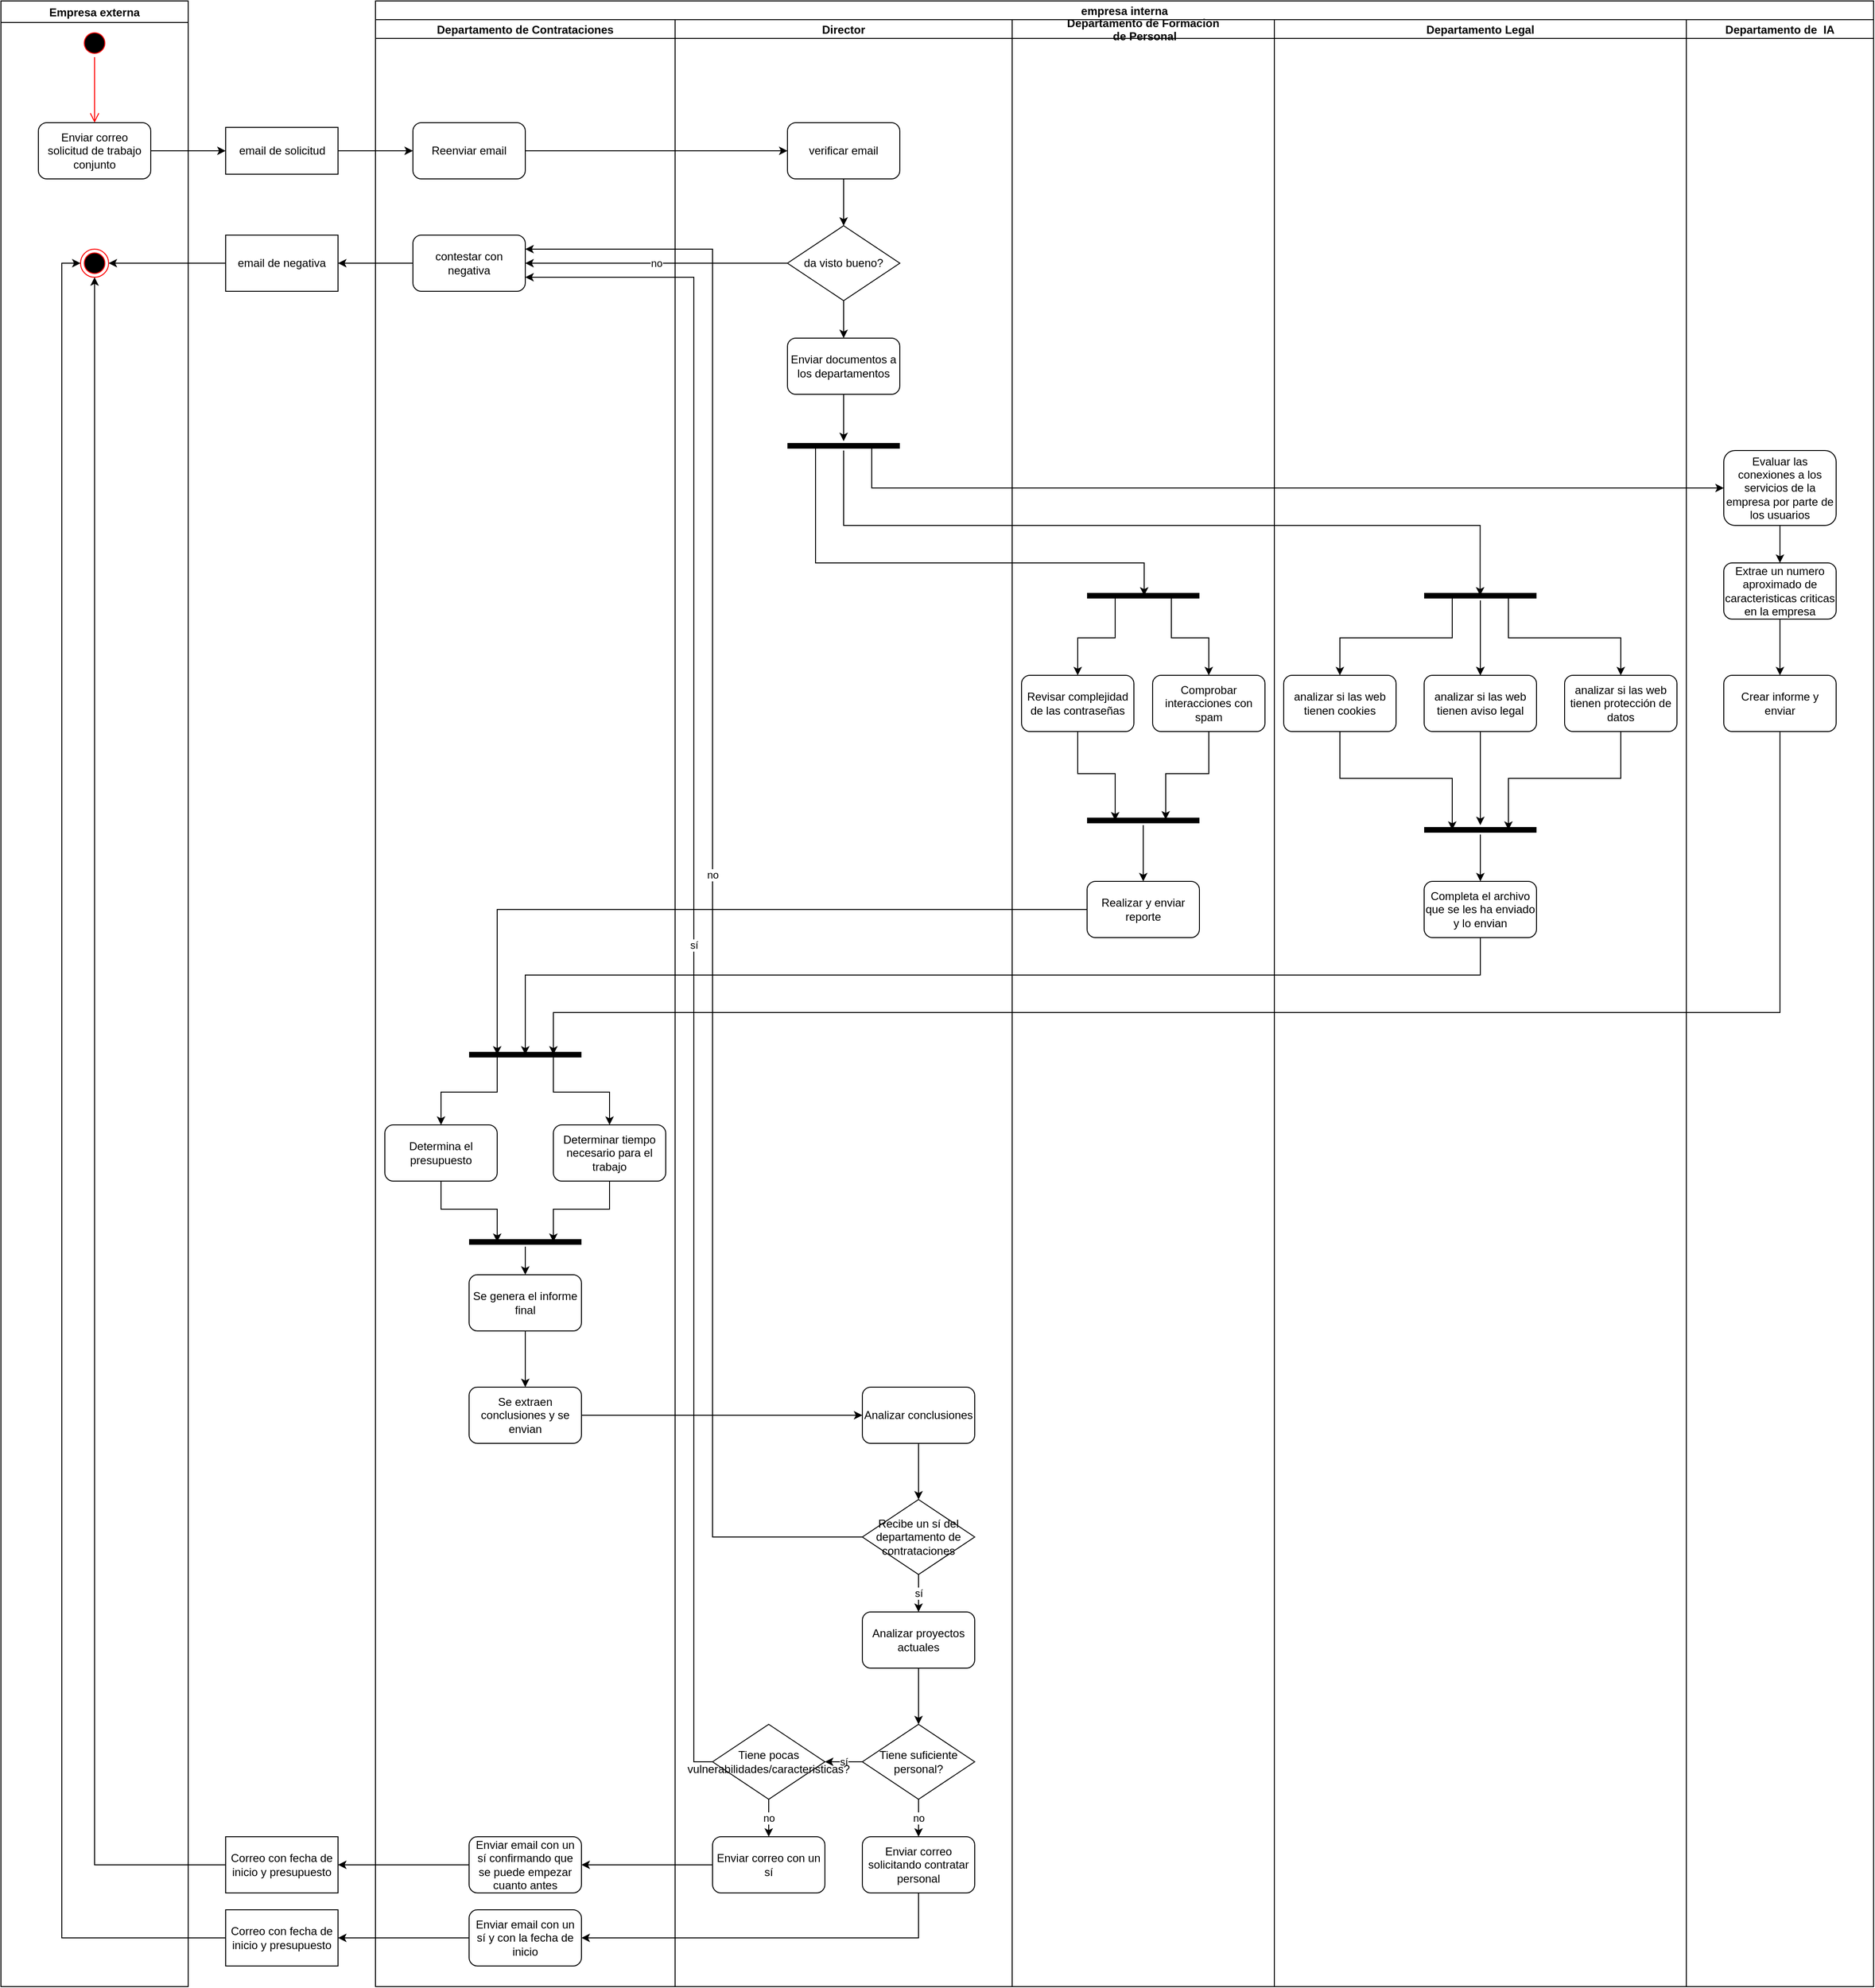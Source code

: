 <mxfile version="16.5.1" type="device"><diagram id="LiGhZ2nuh8dAzcWN-SU1" name="Página-1"><mxGraphModel dx="4382" dy="2143" grid="1" gridSize="10" guides="1" tooltips="1" connect="1" arrows="1" fold="1" page="1" pageScale="1" pageWidth="827" pageHeight="1169" math="0" shadow="0"><root><mxCell id="0"/><mxCell id="1" parent="0"/><mxCell id="0Swow_-TbMU5JdjSDA4z-1" value="empresa interna" style="swimlane;childLayout=stackLayout;resizeParent=1;resizeParentMax=0;startSize=20;" parent="1" vertex="1"><mxGeometry x="-280" y="160" width="1600" height="2120" as="geometry"/></mxCell><mxCell id="0Swow_-TbMU5JdjSDA4z-10" value="Departamento de Contrataciones" style="swimlane;startSize=20;" parent="0Swow_-TbMU5JdjSDA4z-1" vertex="1"><mxGeometry y="20" width="320" height="2100" as="geometry"/></mxCell><mxCell id="0Swow_-TbMU5JdjSDA4z-14" value="Reenviar email" style="rounded=1;whiteSpace=wrap;html=1;" parent="0Swow_-TbMU5JdjSDA4z-10" vertex="1"><mxGeometry x="40" y="110" width="120" height="60" as="geometry"/></mxCell><mxCell id="0Swow_-TbMU5JdjSDA4z-28" value="contestar con negativa" style="rounded=1;whiteSpace=wrap;html=1;" parent="0Swow_-TbMU5JdjSDA4z-10" vertex="1"><mxGeometry x="40" y="230" width="120" height="60" as="geometry"/></mxCell><mxCell id="0Swow_-TbMU5JdjSDA4z-93" style="edgeStyle=orthogonalEdgeStyle;rounded=0;orthogonalLoop=1;jettySize=auto;html=1;exitX=0.75;exitY=0.5;exitDx=0;exitDy=0;exitPerimeter=0;" parent="0Swow_-TbMU5JdjSDA4z-10" source="0Swow_-TbMU5JdjSDA4z-62" target="0Swow_-TbMU5JdjSDA4z-92" edge="1"><mxGeometry relative="1" as="geometry"/></mxCell><mxCell id="0Swow_-TbMU5JdjSDA4z-94" style="edgeStyle=orthogonalEdgeStyle;rounded=0;orthogonalLoop=1;jettySize=auto;html=1;exitX=0.25;exitY=0.5;exitDx=0;exitDy=0;exitPerimeter=0;entryX=0.5;entryY=0;entryDx=0;entryDy=0;" parent="0Swow_-TbMU5JdjSDA4z-10" source="0Swow_-TbMU5JdjSDA4z-62" target="0Swow_-TbMU5JdjSDA4z-89" edge="1"><mxGeometry relative="1" as="geometry"/></mxCell><mxCell id="0Swow_-TbMU5JdjSDA4z-62" value="" style="shape=line;html=1;strokeWidth=6;strokeColor=#000000;" parent="0Swow_-TbMU5JdjSDA4z-10" vertex="1"><mxGeometry x="100" y="1100" width="120" height="10" as="geometry"/></mxCell><mxCell id="0Swow_-TbMU5JdjSDA4z-97" style="edgeStyle=orthogonalEdgeStyle;rounded=0;orthogonalLoop=1;jettySize=auto;html=1;exitX=0.5;exitY=1;exitDx=0;exitDy=0;entryX=0.25;entryY=0.5;entryDx=0;entryDy=0;entryPerimeter=0;" parent="0Swow_-TbMU5JdjSDA4z-10" source="0Swow_-TbMU5JdjSDA4z-89" target="0Swow_-TbMU5JdjSDA4z-95" edge="1"><mxGeometry relative="1" as="geometry"/></mxCell><mxCell id="0Swow_-TbMU5JdjSDA4z-89" value="Determina el presupuesto" style="rounded=1;whiteSpace=wrap;html=1;strokeColor=#000000;" parent="0Swow_-TbMU5JdjSDA4z-10" vertex="1"><mxGeometry x="10" y="1180" width="120" height="60" as="geometry"/></mxCell><mxCell id="0Swow_-TbMU5JdjSDA4z-96" style="edgeStyle=orthogonalEdgeStyle;rounded=0;orthogonalLoop=1;jettySize=auto;html=1;exitX=0.5;exitY=1;exitDx=0;exitDy=0;entryX=0.75;entryY=0.5;entryDx=0;entryDy=0;entryPerimeter=0;" parent="0Swow_-TbMU5JdjSDA4z-10" source="0Swow_-TbMU5JdjSDA4z-92" target="0Swow_-TbMU5JdjSDA4z-95" edge="1"><mxGeometry relative="1" as="geometry"/></mxCell><mxCell id="0Swow_-TbMU5JdjSDA4z-92" value="Determinar tiempo necesario para el trabajo" style="rounded=1;whiteSpace=wrap;html=1;strokeColor=#000000;" parent="0Swow_-TbMU5JdjSDA4z-10" vertex="1"><mxGeometry x="190" y="1180" width="120" height="60" as="geometry"/></mxCell><mxCell id="0Swow_-TbMU5JdjSDA4z-99" value="" style="edgeStyle=orthogonalEdgeStyle;rounded=0;orthogonalLoop=1;jettySize=auto;html=1;" parent="0Swow_-TbMU5JdjSDA4z-10" source="0Swow_-TbMU5JdjSDA4z-95" target="0Swow_-TbMU5JdjSDA4z-98" edge="1"><mxGeometry relative="1" as="geometry"/></mxCell><mxCell id="0Swow_-TbMU5JdjSDA4z-95" value="" style="shape=line;html=1;strokeWidth=6;strokeColor=#000000;" parent="0Swow_-TbMU5JdjSDA4z-10" vertex="1"><mxGeometry x="100" y="1300" width="120" height="10" as="geometry"/></mxCell><mxCell id="0Swow_-TbMU5JdjSDA4z-102" style="edgeStyle=orthogonalEdgeStyle;rounded=0;orthogonalLoop=1;jettySize=auto;html=1;exitX=0.5;exitY=1;exitDx=0;exitDy=0;entryX=0.5;entryY=0;entryDx=0;entryDy=0;" parent="0Swow_-TbMU5JdjSDA4z-10" source="0Swow_-TbMU5JdjSDA4z-98" target="0Swow_-TbMU5JdjSDA4z-101" edge="1"><mxGeometry relative="1" as="geometry"/></mxCell><mxCell id="0Swow_-TbMU5JdjSDA4z-98" value="Se genera el informe final" style="rounded=1;whiteSpace=wrap;html=1;strokeColor=#000000;" parent="0Swow_-TbMU5JdjSDA4z-10" vertex="1"><mxGeometry x="100" y="1340" width="120" height="60" as="geometry"/></mxCell><mxCell id="0Swow_-TbMU5JdjSDA4z-101" value="Se extraen conclusiones y se envian" style="rounded=1;whiteSpace=wrap;html=1;strokeColor=#000000;" parent="0Swow_-TbMU5JdjSDA4z-10" vertex="1"><mxGeometry x="100" y="1460" width="120" height="60" as="geometry"/></mxCell><mxCell id="x7_IHKkrA861PhZGnYww-14" value="Enviar email con un sí confirmando que se puede empezar cuanto antes" style="whiteSpace=wrap;html=1;strokeColor=#000000;rounded=1;" parent="0Swow_-TbMU5JdjSDA4z-10" vertex="1"><mxGeometry x="100" y="1940" width="120" height="60" as="geometry"/></mxCell><mxCell id="x7_IHKkrA861PhZGnYww-23" value="Enviar email con un sí y con la fecha de inicio" style="rounded=1;whiteSpace=wrap;html=1;" parent="0Swow_-TbMU5JdjSDA4z-10" vertex="1"><mxGeometry x="100" y="2018" width="120" height="60" as="geometry"/></mxCell><mxCell id="x7_IHKkrA861PhZGnYww-15" value="" style="edgeStyle=orthogonalEdgeStyle;rounded=0;orthogonalLoop=1;jettySize=auto;html=1;" parent="0Swow_-TbMU5JdjSDA4z-1" source="x7_IHKkrA861PhZGnYww-12" target="x7_IHKkrA861PhZGnYww-14" edge="1"><mxGeometry relative="1" as="geometry"/></mxCell><mxCell id="0Swow_-TbMU5JdjSDA4z-2" value="Director" style="swimlane;startSize=20;" parent="0Swow_-TbMU5JdjSDA4z-1" vertex="1"><mxGeometry x="320" y="20" width="360" height="2100" as="geometry"/></mxCell><mxCell id="0Swow_-TbMU5JdjSDA4z-26" style="edgeStyle=orthogonalEdgeStyle;rounded=0;orthogonalLoop=1;jettySize=auto;html=1;exitX=0.5;exitY=1;exitDx=0;exitDy=0;entryX=0.5;entryY=0;entryDx=0;entryDy=0;" parent="0Swow_-TbMU5JdjSDA4z-2" source="0Swow_-TbMU5JdjSDA4z-22" target="0Swow_-TbMU5JdjSDA4z-24" edge="1"><mxGeometry relative="1" as="geometry"/></mxCell><mxCell id="0Swow_-TbMU5JdjSDA4z-22" value="verificar email" style="rounded=1;whiteSpace=wrap;html=1;" parent="0Swow_-TbMU5JdjSDA4z-2" vertex="1"><mxGeometry x="120" y="110" width="120" height="60" as="geometry"/></mxCell><mxCell id="0Swow_-TbMU5JdjSDA4z-34" style="edgeStyle=orthogonalEdgeStyle;rounded=0;orthogonalLoop=1;jettySize=auto;html=1;exitX=0.5;exitY=1;exitDx=0;exitDy=0;entryX=0.5;entryY=0;entryDx=0;entryDy=0;" parent="0Swow_-TbMU5JdjSDA4z-2" source="0Swow_-TbMU5JdjSDA4z-24" target="0Swow_-TbMU5JdjSDA4z-33" edge="1"><mxGeometry relative="1" as="geometry"/></mxCell><mxCell id="0Swow_-TbMU5JdjSDA4z-24" value="da visto bueno?" style="rhombus;whiteSpace=wrap;html=1;" parent="0Swow_-TbMU5JdjSDA4z-2" vertex="1"><mxGeometry x="120" y="220" width="120" height="80" as="geometry"/></mxCell><mxCell id="0Swow_-TbMU5JdjSDA4z-42" style="edgeStyle=orthogonalEdgeStyle;rounded=0;orthogonalLoop=1;jettySize=auto;html=1;exitX=0.5;exitY=1;exitDx=0;exitDy=0;" parent="0Swow_-TbMU5JdjSDA4z-2" source="0Swow_-TbMU5JdjSDA4z-33" target="0Swow_-TbMU5JdjSDA4z-40" edge="1"><mxGeometry relative="1" as="geometry"/></mxCell><mxCell id="0Swow_-TbMU5JdjSDA4z-33" value="Enviar documentos a los departamentos" style="rounded=1;whiteSpace=wrap;html=1;" parent="0Swow_-TbMU5JdjSDA4z-2" vertex="1"><mxGeometry x="120" y="340" width="120" height="60" as="geometry"/></mxCell><mxCell id="0Swow_-TbMU5JdjSDA4z-40" value="" style="shape=line;html=1;strokeWidth=6;strokeColor=#000000;" parent="0Swow_-TbMU5JdjSDA4z-2" vertex="1"><mxGeometry x="120" y="450" width="120" height="10" as="geometry"/></mxCell><mxCell id="x7_IHKkrA861PhZGnYww-8" value="sí" style="edgeStyle=orthogonalEdgeStyle;rounded=0;orthogonalLoop=1;jettySize=auto;html=1;entryX=0.5;entryY=0;entryDx=0;entryDy=0;" parent="0Swow_-TbMU5JdjSDA4z-2" source="0Swow_-TbMU5JdjSDA4z-105" target="x7_IHKkrA861PhZGnYww-9" edge="1"><mxGeometry relative="1" as="geometry"><mxPoint x="300" y="1730" as="targetPoint"/></mxGeometry></mxCell><mxCell id="0Swow_-TbMU5JdjSDA4z-105" value="Recibe un sí del departamento de contrataciones" style="rhombus;whiteSpace=wrap;html=1;strokeColor=#000000;" parent="0Swow_-TbMU5JdjSDA4z-2" vertex="1"><mxGeometry x="200" y="1580" width="120" height="80" as="geometry"/></mxCell><mxCell id="0Swow_-TbMU5JdjSDA4z-107" value="" style="edgeStyle=orthogonalEdgeStyle;rounded=0;orthogonalLoop=1;jettySize=auto;html=1;" parent="0Swow_-TbMU5JdjSDA4z-2" source="0Swow_-TbMU5JdjSDA4z-106" target="0Swow_-TbMU5JdjSDA4z-105" edge="1"><mxGeometry relative="1" as="geometry"/></mxCell><mxCell id="0Swow_-TbMU5JdjSDA4z-106" value="Analizar conclusiones" style="rounded=1;whiteSpace=wrap;html=1;strokeColor=#000000;" parent="0Swow_-TbMU5JdjSDA4z-2" vertex="1"><mxGeometry x="200" y="1460" width="120" height="60" as="geometry"/></mxCell><mxCell id="x7_IHKkrA861PhZGnYww-11" value="" style="edgeStyle=orthogonalEdgeStyle;rounded=0;orthogonalLoop=1;jettySize=auto;html=1;" parent="0Swow_-TbMU5JdjSDA4z-2" source="x7_IHKkrA861PhZGnYww-9" target="x7_IHKkrA861PhZGnYww-10" edge="1"><mxGeometry relative="1" as="geometry"/></mxCell><mxCell id="x7_IHKkrA861PhZGnYww-9" value="Analizar proyectos actuales" style="rounded=1;whiteSpace=wrap;html=1;strokeColor=#000000;" parent="0Swow_-TbMU5JdjSDA4z-2" vertex="1"><mxGeometry x="200" y="1700" width="120" height="60" as="geometry"/></mxCell><mxCell id="x7_IHKkrA861PhZGnYww-17" value="sí" style="edgeStyle=orthogonalEdgeStyle;rounded=0;orthogonalLoop=1;jettySize=auto;html=1;" parent="0Swow_-TbMU5JdjSDA4z-2" source="x7_IHKkrA861PhZGnYww-10" target="x7_IHKkrA861PhZGnYww-16" edge="1"><mxGeometry relative="1" as="geometry"/></mxCell><mxCell id="x7_IHKkrA861PhZGnYww-22" value="no" style="edgeStyle=orthogonalEdgeStyle;rounded=0;orthogonalLoop=1;jettySize=auto;html=1;" parent="0Swow_-TbMU5JdjSDA4z-2" source="x7_IHKkrA861PhZGnYww-10" target="x7_IHKkrA861PhZGnYww-21" edge="1"><mxGeometry relative="1" as="geometry"/></mxCell><mxCell id="x7_IHKkrA861PhZGnYww-10" value="Tiene suficiente personal?" style="rhombus;whiteSpace=wrap;html=1;" parent="0Swow_-TbMU5JdjSDA4z-2" vertex="1"><mxGeometry x="200" y="1820" width="120" height="80" as="geometry"/></mxCell><mxCell id="x7_IHKkrA861PhZGnYww-12" value="Enviar correo con un sí" style="rounded=1;whiteSpace=wrap;html=1;strokeColor=#000000;" parent="0Swow_-TbMU5JdjSDA4z-2" vertex="1"><mxGeometry x="40" y="1940" width="120" height="60" as="geometry"/></mxCell><mxCell id="x7_IHKkrA861PhZGnYww-18" value="no" style="edgeStyle=orthogonalEdgeStyle;rounded=0;orthogonalLoop=1;jettySize=auto;html=1;" parent="0Swow_-TbMU5JdjSDA4z-2" source="x7_IHKkrA861PhZGnYww-16" target="x7_IHKkrA861PhZGnYww-12" edge="1"><mxGeometry relative="1" as="geometry"/></mxCell><mxCell id="x7_IHKkrA861PhZGnYww-16" value="Tiene pocas vulnerabilidades/caracteristicas?" style="rhombus;whiteSpace=wrap;html=1;" parent="0Swow_-TbMU5JdjSDA4z-2" vertex="1"><mxGeometry x="40" y="1820" width="120" height="80" as="geometry"/></mxCell><mxCell id="x7_IHKkrA861PhZGnYww-21" value="Enviar correo solicitando contratar personal" style="rounded=1;whiteSpace=wrap;html=1;" parent="0Swow_-TbMU5JdjSDA4z-2" vertex="1"><mxGeometry x="200" y="1940" width="120" height="60" as="geometry"/></mxCell><mxCell id="0Swow_-TbMU5JdjSDA4z-6" value="Departamento de Formacion&#10; de Personal" style="swimlane;startSize=20;" parent="0Swow_-TbMU5JdjSDA4z-1" vertex="1"><mxGeometry x="680" y="20" width="280" height="2100" as="geometry"><mxRectangle x="200" y="20" width="40" height="460" as="alternateBounds"/></mxGeometry></mxCell><mxCell id="0Swow_-TbMU5JdjSDA4z-53" style="edgeStyle=orthogonalEdgeStyle;rounded=0;orthogonalLoop=1;jettySize=auto;html=1;exitX=0.75;exitY=0.5;exitDx=0;exitDy=0;exitPerimeter=0;entryX=0.5;entryY=0;entryDx=0;entryDy=0;" parent="0Swow_-TbMU5JdjSDA4z-6" source="0Swow_-TbMU5JdjSDA4z-49" target="0Swow_-TbMU5JdjSDA4z-52" edge="1"><mxGeometry relative="1" as="geometry"/></mxCell><mxCell id="0Swow_-TbMU5JdjSDA4z-54" style="edgeStyle=orthogonalEdgeStyle;rounded=0;orthogonalLoop=1;jettySize=auto;html=1;exitX=0.25;exitY=0.5;exitDx=0;exitDy=0;exitPerimeter=0;entryX=0.5;entryY=0;entryDx=0;entryDy=0;" parent="0Swow_-TbMU5JdjSDA4z-6" source="0Swow_-TbMU5JdjSDA4z-49" target="0Swow_-TbMU5JdjSDA4z-51" edge="1"><mxGeometry relative="1" as="geometry"/></mxCell><mxCell id="0Swow_-TbMU5JdjSDA4z-49" value="" style="shape=line;html=1;strokeWidth=6;strokeColor=#000000;" parent="0Swow_-TbMU5JdjSDA4z-6" vertex="1"><mxGeometry x="80" y="610" width="120" height="10" as="geometry"/></mxCell><mxCell id="0Swow_-TbMU5JdjSDA4z-57" style="edgeStyle=orthogonalEdgeStyle;rounded=0;orthogonalLoop=1;jettySize=auto;html=1;exitX=0.5;exitY=1;exitDx=0;exitDy=0;entryX=0.25;entryY=0.5;entryDx=0;entryDy=0;entryPerimeter=0;" parent="0Swow_-TbMU5JdjSDA4z-6" source="0Swow_-TbMU5JdjSDA4z-51" target="0Swow_-TbMU5JdjSDA4z-55" edge="1"><mxGeometry relative="1" as="geometry"/></mxCell><mxCell id="0Swow_-TbMU5JdjSDA4z-51" value="Revisar complejidad de las contraseñas" style="rounded=1;whiteSpace=wrap;html=1;strokeColor=#000000;" parent="0Swow_-TbMU5JdjSDA4z-6" vertex="1"><mxGeometry x="10" y="700" width="120" height="60" as="geometry"/></mxCell><mxCell id="0Swow_-TbMU5JdjSDA4z-56" style="edgeStyle=orthogonalEdgeStyle;rounded=0;orthogonalLoop=1;jettySize=auto;html=1;exitX=0.5;exitY=1;exitDx=0;exitDy=0;entryX=0.7;entryY=0.4;entryDx=0;entryDy=0;entryPerimeter=0;" parent="0Swow_-TbMU5JdjSDA4z-6" source="0Swow_-TbMU5JdjSDA4z-52" target="0Swow_-TbMU5JdjSDA4z-55" edge="1"><mxGeometry relative="1" as="geometry"/></mxCell><mxCell id="0Swow_-TbMU5JdjSDA4z-52" value="Comprobar interacciones con spam" style="rounded=1;whiteSpace=wrap;html=1;strokeColor=#000000;" parent="0Swow_-TbMU5JdjSDA4z-6" vertex="1"><mxGeometry x="150" y="700" width="120" height="60" as="geometry"/></mxCell><mxCell id="0Swow_-TbMU5JdjSDA4z-59" value="" style="edgeStyle=orthogonalEdgeStyle;rounded=0;orthogonalLoop=1;jettySize=auto;html=1;entryX=0.5;entryY=0;entryDx=0;entryDy=0;" parent="0Swow_-TbMU5JdjSDA4z-6" source="0Swow_-TbMU5JdjSDA4z-55" target="0Swow_-TbMU5JdjSDA4z-60" edge="1"><mxGeometry relative="1" as="geometry"><mxPoint x="140" y="915" as="targetPoint"/></mxGeometry></mxCell><mxCell id="0Swow_-TbMU5JdjSDA4z-55" value="" style="shape=line;html=1;strokeWidth=6;strokeColor=#000000;" parent="0Swow_-TbMU5JdjSDA4z-6" vertex="1"><mxGeometry x="80" y="850" width="120" height="10" as="geometry"/></mxCell><mxCell id="0Swow_-TbMU5JdjSDA4z-60" value="Realizar y enviar reporte" style="rounded=1;whiteSpace=wrap;html=1;strokeColor=#000000;" parent="0Swow_-TbMU5JdjSDA4z-6" vertex="1"><mxGeometry x="80" y="920" width="120" height="60" as="geometry"/></mxCell><mxCell id="0Swow_-TbMU5JdjSDA4z-3" value="Departamento Legal" style="swimlane;startSize=20;" parent="0Swow_-TbMU5JdjSDA4z-1" vertex="1"><mxGeometry x="960" y="20" width="440" height="2100" as="geometry"/></mxCell><mxCell id="0Swow_-TbMU5JdjSDA4z-71" style="edgeStyle=orthogonalEdgeStyle;rounded=0;orthogonalLoop=1;jettySize=auto;html=1;exitX=0.25;exitY=0.5;exitDx=0;exitDy=0;exitPerimeter=0;entryX=0.5;entryY=0;entryDx=0;entryDy=0;" parent="0Swow_-TbMU5JdjSDA4z-3" source="0Swow_-TbMU5JdjSDA4z-45" target="0Swow_-TbMU5JdjSDA4z-68" edge="1"><mxGeometry relative="1" as="geometry"><Array as="points"><mxPoint x="190" y="660"/><mxPoint x="70" y="660"/></Array></mxGeometry></mxCell><mxCell id="0Swow_-TbMU5JdjSDA4z-72" value="" style="edgeStyle=orthogonalEdgeStyle;rounded=0;orthogonalLoop=1;jettySize=auto;html=1;" parent="0Swow_-TbMU5JdjSDA4z-3" source="0Swow_-TbMU5JdjSDA4z-45" target="0Swow_-TbMU5JdjSDA4z-69" edge="1"><mxGeometry relative="1" as="geometry"/></mxCell><mxCell id="0Swow_-TbMU5JdjSDA4z-73" style="edgeStyle=orthogonalEdgeStyle;rounded=0;orthogonalLoop=1;jettySize=auto;html=1;exitX=0.75;exitY=0.5;exitDx=0;exitDy=0;exitPerimeter=0;entryX=0.5;entryY=0;entryDx=0;entryDy=0;" parent="0Swow_-TbMU5JdjSDA4z-3" source="0Swow_-TbMU5JdjSDA4z-45" target="0Swow_-TbMU5JdjSDA4z-70" edge="1"><mxGeometry relative="1" as="geometry"><Array as="points"><mxPoint x="250" y="660"/><mxPoint x="370" y="660"/></Array></mxGeometry></mxCell><mxCell id="0Swow_-TbMU5JdjSDA4z-75" value="" style="edgeStyle=orthogonalEdgeStyle;rounded=0;orthogonalLoop=1;jettySize=auto;html=1;" parent="0Swow_-TbMU5JdjSDA4z-3" source="0Swow_-TbMU5JdjSDA4z-45" target="0Swow_-TbMU5JdjSDA4z-69" edge="1"><mxGeometry relative="1" as="geometry"/></mxCell><mxCell id="0Swow_-TbMU5JdjSDA4z-45" value="" style="shape=line;html=1;strokeWidth=6;strokeColor=#000000;" parent="0Swow_-TbMU5JdjSDA4z-3" vertex="1"><mxGeometry x="160" y="610" width="120" height="10" as="geometry"/></mxCell><mxCell id="0Swow_-TbMU5JdjSDA4z-79" style="edgeStyle=orthogonalEdgeStyle;rounded=0;orthogonalLoop=1;jettySize=auto;html=1;exitX=0.5;exitY=1;exitDx=0;exitDy=0;entryX=0.25;entryY=0.5;entryDx=0;entryDy=0;entryPerimeter=0;" parent="0Swow_-TbMU5JdjSDA4z-3" source="0Swow_-TbMU5JdjSDA4z-68" target="0Swow_-TbMU5JdjSDA4z-76" edge="1"><mxGeometry relative="1" as="geometry"/></mxCell><mxCell id="0Swow_-TbMU5JdjSDA4z-68" value="analizar si las web tienen cookies" style="rounded=1;whiteSpace=wrap;html=1;strokeColor=#000000;" parent="0Swow_-TbMU5JdjSDA4z-3" vertex="1"><mxGeometry x="10" y="700" width="120" height="60" as="geometry"/></mxCell><mxCell id="0Swow_-TbMU5JdjSDA4z-78" value="" style="edgeStyle=orthogonalEdgeStyle;rounded=0;orthogonalLoop=1;jettySize=auto;html=1;" parent="0Swow_-TbMU5JdjSDA4z-3" source="0Swow_-TbMU5JdjSDA4z-69" target="0Swow_-TbMU5JdjSDA4z-76" edge="1"><mxGeometry relative="1" as="geometry"/></mxCell><mxCell id="0Swow_-TbMU5JdjSDA4z-69" value="analizar si las web tienen aviso legal" style="rounded=1;whiteSpace=wrap;html=1;strokeColor=#000000;" parent="0Swow_-TbMU5JdjSDA4z-3" vertex="1"><mxGeometry x="160" y="700" width="120" height="60" as="geometry"/></mxCell><mxCell id="0Swow_-TbMU5JdjSDA4z-80" style="edgeStyle=orthogonalEdgeStyle;rounded=0;orthogonalLoop=1;jettySize=auto;html=1;exitX=0.5;exitY=1;exitDx=0;exitDy=0;entryX=0.75;entryY=0.5;entryDx=0;entryDy=0;entryPerimeter=0;" parent="0Swow_-TbMU5JdjSDA4z-3" source="0Swow_-TbMU5JdjSDA4z-70" target="0Swow_-TbMU5JdjSDA4z-76" edge="1"><mxGeometry relative="1" as="geometry"/></mxCell><mxCell id="0Swow_-TbMU5JdjSDA4z-70" value="analizar si las web tienen protección de datos" style="rounded=1;whiteSpace=wrap;html=1;strokeColor=#000000;" parent="0Swow_-TbMU5JdjSDA4z-3" vertex="1"><mxGeometry x="310" y="700" width="120" height="60" as="geometry"/></mxCell><mxCell id="0Swow_-TbMU5JdjSDA4z-74" value="Completa el archivo que se les ha enviado y lo envian" style="rounded=1;whiteSpace=wrap;html=1;strokeColor=#000000;" parent="0Swow_-TbMU5JdjSDA4z-3" vertex="1"><mxGeometry x="160" y="920" width="120" height="60" as="geometry"/></mxCell><mxCell id="0Swow_-TbMU5JdjSDA4z-81" value="" style="edgeStyle=orthogonalEdgeStyle;rounded=0;orthogonalLoop=1;jettySize=auto;html=1;" parent="0Swow_-TbMU5JdjSDA4z-3" source="0Swow_-TbMU5JdjSDA4z-76" target="0Swow_-TbMU5JdjSDA4z-74" edge="1"><mxGeometry relative="1" as="geometry"/></mxCell><mxCell id="0Swow_-TbMU5JdjSDA4z-76" value="" style="shape=line;html=1;strokeWidth=6;strokeColor=#000000;" parent="0Swow_-TbMU5JdjSDA4z-3" vertex="1"><mxGeometry x="160" y="860" width="120" height="10" as="geometry"/></mxCell><mxCell id="0Swow_-TbMU5JdjSDA4z-4" value="Departamento de  IA" style="swimlane;startSize=20;" parent="0Swow_-TbMU5JdjSDA4z-1" vertex="1"><mxGeometry x="1400" y="20" width="200" height="2100" as="geometry"/></mxCell><mxCell id="0Swow_-TbMU5JdjSDA4z-86" style="edgeStyle=orthogonalEdgeStyle;rounded=0;orthogonalLoop=1;jettySize=auto;html=1;exitX=0.5;exitY=1;exitDx=0;exitDy=0;entryX=0.5;entryY=0;entryDx=0;entryDy=0;" parent="0Swow_-TbMU5JdjSDA4z-4" source="0Swow_-TbMU5JdjSDA4z-83" target="0Swow_-TbMU5JdjSDA4z-84" edge="1"><mxGeometry relative="1" as="geometry"/></mxCell><mxCell id="0Swow_-TbMU5JdjSDA4z-83" value="Evaluar las conexiones a los servicios de la empresa por parte de los usuarios" style="rounded=1;whiteSpace=wrap;html=1;strokeColor=#000000;" parent="0Swow_-TbMU5JdjSDA4z-4" vertex="1"><mxGeometry x="40" y="460" width="120" height="80" as="geometry"/></mxCell><mxCell id="0Swow_-TbMU5JdjSDA4z-87" style="edgeStyle=orthogonalEdgeStyle;rounded=0;orthogonalLoop=1;jettySize=auto;html=1;exitX=0.5;exitY=1;exitDx=0;exitDy=0;" parent="0Swow_-TbMU5JdjSDA4z-4" source="0Swow_-TbMU5JdjSDA4z-84" target="0Swow_-TbMU5JdjSDA4z-85" edge="1"><mxGeometry relative="1" as="geometry"/></mxCell><mxCell id="0Swow_-TbMU5JdjSDA4z-84" value="Extrae un numero aproximado de caracteristicas criticas en la empresa" style="rounded=1;whiteSpace=wrap;html=1;strokeColor=#000000;" parent="0Swow_-TbMU5JdjSDA4z-4" vertex="1"><mxGeometry x="40" y="580" width="120" height="60" as="geometry"/></mxCell><mxCell id="0Swow_-TbMU5JdjSDA4z-85" value="Crear informe y enviar" style="rounded=1;whiteSpace=wrap;html=1;strokeColor=#000000;" parent="0Swow_-TbMU5JdjSDA4z-4" vertex="1"><mxGeometry x="40" y="700" width="120" height="60" as="geometry"/></mxCell><mxCell id="0Swow_-TbMU5JdjSDA4z-23" style="edgeStyle=orthogonalEdgeStyle;rounded=0;orthogonalLoop=1;jettySize=auto;html=1;exitX=1;exitY=0.5;exitDx=0;exitDy=0;entryX=0;entryY=0.5;entryDx=0;entryDy=0;" parent="0Swow_-TbMU5JdjSDA4z-1" source="0Swow_-TbMU5JdjSDA4z-14" target="0Swow_-TbMU5JdjSDA4z-22" edge="1"><mxGeometry relative="1" as="geometry"/></mxCell><mxCell id="0Swow_-TbMU5JdjSDA4z-27" value="no" style="edgeStyle=orthogonalEdgeStyle;rounded=0;orthogonalLoop=1;jettySize=auto;html=1;exitX=0;exitY=0.5;exitDx=0;exitDy=0;entryX=1;entryY=0.5;entryDx=0;entryDy=0;" parent="0Swow_-TbMU5JdjSDA4z-1" source="0Swow_-TbMU5JdjSDA4z-24" target="0Swow_-TbMU5JdjSDA4z-28" edge="1"><mxGeometry relative="1" as="geometry"><mxPoint x="225" y="360" as="targetPoint"/></mxGeometry></mxCell><mxCell id="0Swow_-TbMU5JdjSDA4z-46" value="" style="edgeStyle=orthogonalEdgeStyle;rounded=0;orthogonalLoop=1;jettySize=auto;html=1;entryX=0.498;entryY=0.486;entryDx=0;entryDy=0;entryPerimeter=0;" parent="0Swow_-TbMU5JdjSDA4z-1" source="0Swow_-TbMU5JdjSDA4z-40" target="0Swow_-TbMU5JdjSDA4z-45" edge="1"><mxGeometry relative="1" as="geometry"><mxPoint x="1140" y="440" as="targetPoint"/><Array as="points"><mxPoint x="500" y="560"/><mxPoint x="1180" y="560"/></Array></mxGeometry></mxCell><mxCell id="0Swow_-TbMU5JdjSDA4z-48" value="" style="edgeStyle=orthogonalEdgeStyle;rounded=0;orthogonalLoop=1;jettySize=auto;html=1;exitX=0.75;exitY=0.5;exitDx=0;exitDy=0;exitPerimeter=0;entryX=0;entryY=0.5;entryDx=0;entryDy=0;" parent="0Swow_-TbMU5JdjSDA4z-1" source="0Swow_-TbMU5JdjSDA4z-40" target="0Swow_-TbMU5JdjSDA4z-83" edge="1"><mxGeometry relative="1" as="geometry"><mxPoint x="1160" y="635" as="targetPoint"/><Array as="points"><mxPoint x="530" y="520"/></Array></mxGeometry></mxCell><mxCell id="0Swow_-TbMU5JdjSDA4z-50" value="" style="edgeStyle=orthogonalEdgeStyle;rounded=0;orthogonalLoop=1;jettySize=auto;html=1;exitX=0.25;exitY=0.5;exitDx=0;exitDy=0;exitPerimeter=0;entryX=0.508;entryY=0.5;entryDx=0;entryDy=0;entryPerimeter=0;" parent="0Swow_-TbMU5JdjSDA4z-1" source="0Swow_-TbMU5JdjSDA4z-40" target="0Swow_-TbMU5JdjSDA4z-49" edge="1"><mxGeometry relative="1" as="geometry"><mxPoint x="480" y="600" as="targetPoint"/><Array as="points"><mxPoint x="470" y="600"/><mxPoint x="821" y="600"/></Array></mxGeometry></mxCell><mxCell id="0Swow_-TbMU5JdjSDA4z-66" style="edgeStyle=orthogonalEdgeStyle;rounded=0;orthogonalLoop=1;jettySize=auto;html=1;exitX=0;exitY=0.5;exitDx=0;exitDy=0;entryX=0.25;entryY=0.5;entryDx=0;entryDy=0;entryPerimeter=0;" parent="0Swow_-TbMU5JdjSDA4z-1" source="0Swow_-TbMU5JdjSDA4z-60" target="0Swow_-TbMU5JdjSDA4z-62" edge="1"><mxGeometry relative="1" as="geometry"/></mxCell><mxCell id="0Swow_-TbMU5JdjSDA4z-82" style="edgeStyle=orthogonalEdgeStyle;rounded=0;orthogonalLoop=1;jettySize=auto;html=1;exitX=0.5;exitY=1;exitDx=0;exitDy=0;entryX=0.5;entryY=0.5;entryDx=0;entryDy=0;entryPerimeter=0;" parent="0Swow_-TbMU5JdjSDA4z-1" source="0Swow_-TbMU5JdjSDA4z-74" target="0Swow_-TbMU5JdjSDA4z-62" edge="1"><mxGeometry relative="1" as="geometry"><mxPoint x="110" y="1123" as="targetPoint"/><Array as="points"><mxPoint x="1180" y="1040"/><mxPoint x="160" y="1040"/></Array></mxGeometry></mxCell><mxCell id="0Swow_-TbMU5JdjSDA4z-88" style="edgeStyle=orthogonalEdgeStyle;rounded=0;orthogonalLoop=1;jettySize=auto;html=1;exitX=0.5;exitY=1;exitDx=0;exitDy=0;entryX=0.75;entryY=0.5;entryDx=0;entryDy=0;entryPerimeter=0;" parent="0Swow_-TbMU5JdjSDA4z-1" source="0Swow_-TbMU5JdjSDA4z-85" target="0Swow_-TbMU5JdjSDA4z-62" edge="1"><mxGeometry relative="1" as="geometry"><Array as="points"><mxPoint x="1220" y="1080"/><mxPoint x="140" y="1080"/></Array></mxGeometry></mxCell><mxCell id="0Swow_-TbMU5JdjSDA4z-104" style="edgeStyle=orthogonalEdgeStyle;rounded=0;orthogonalLoop=1;jettySize=auto;html=1;exitX=1;exitY=0.5;exitDx=0;exitDy=0;entryX=0;entryY=0.5;entryDx=0;entryDy=0;" parent="0Swow_-TbMU5JdjSDA4z-1" source="0Swow_-TbMU5JdjSDA4z-101" target="0Swow_-TbMU5JdjSDA4z-106" edge="1"><mxGeometry relative="1" as="geometry"><mxPoint x="330" y="1520" as="targetPoint"/></mxGeometry></mxCell><mxCell id="x7_IHKkrA861PhZGnYww-6" value="no" style="edgeStyle=orthogonalEdgeStyle;rounded=0;orthogonalLoop=1;jettySize=auto;html=1;exitX=0;exitY=0.5;exitDx=0;exitDy=0;entryX=1;entryY=0.25;entryDx=0;entryDy=0;" parent="0Swow_-TbMU5JdjSDA4z-1" source="0Swow_-TbMU5JdjSDA4z-105" target="0Swow_-TbMU5JdjSDA4z-28" edge="1"><mxGeometry relative="1" as="geometry"><mxPoint x="165" y="1640" as="targetPoint"/><Array as="points"><mxPoint x="360" y="1640"/><mxPoint x="360" y="265"/></Array></mxGeometry></mxCell><mxCell id="x7_IHKkrA861PhZGnYww-20" value="sí" style="edgeStyle=orthogonalEdgeStyle;rounded=0;orthogonalLoop=1;jettySize=auto;html=1;exitX=0;exitY=0.5;exitDx=0;exitDy=0;entryX=1;entryY=0.75;entryDx=0;entryDy=0;" parent="0Swow_-TbMU5JdjSDA4z-1" source="x7_IHKkrA861PhZGnYww-16" target="0Swow_-TbMU5JdjSDA4z-28" edge="1"><mxGeometry relative="1" as="geometry"><Array as="points"><mxPoint x="340" y="1880"/><mxPoint x="340" y="295"/></Array></mxGeometry></mxCell><mxCell id="x7_IHKkrA861PhZGnYww-25" style="edgeStyle=orthogonalEdgeStyle;rounded=0;orthogonalLoop=1;jettySize=auto;html=1;exitX=0.5;exitY=1;exitDx=0;exitDy=0;entryX=1;entryY=0.5;entryDx=0;entryDy=0;" parent="0Swow_-TbMU5JdjSDA4z-1" source="x7_IHKkrA861PhZGnYww-21" target="x7_IHKkrA861PhZGnYww-23" edge="1"><mxGeometry relative="1" as="geometry"/></mxCell><mxCell id="0Swow_-TbMU5JdjSDA4z-5" value="Empresa externa" style="swimlane;" parent="1" vertex="1"><mxGeometry x="-680" y="160" width="200" height="2120" as="geometry"/></mxCell><mxCell id="0Swow_-TbMU5JdjSDA4z-7" value="" style="ellipse;html=1;shape=startState;fillColor=#000000;strokeColor=#ff0000;" parent="0Swow_-TbMU5JdjSDA4z-5" vertex="1"><mxGeometry x="85" y="30" width="30" height="30" as="geometry"/></mxCell><mxCell id="0Swow_-TbMU5JdjSDA4z-8" value="" style="edgeStyle=orthogonalEdgeStyle;html=1;verticalAlign=bottom;endArrow=open;endSize=8;strokeColor=#ff0000;rounded=0;entryX=0.5;entryY=0;entryDx=0;entryDy=0;" parent="0Swow_-TbMU5JdjSDA4z-5" source="0Swow_-TbMU5JdjSDA4z-7" target="0Swow_-TbMU5JdjSDA4z-11" edge="1"><mxGeometry relative="1" as="geometry"><mxPoint x="100" y="120" as="targetPoint"/></mxGeometry></mxCell><mxCell id="0Swow_-TbMU5JdjSDA4z-11" value="Enviar correo solicitud de trabajo conjunto" style="rounded=1;whiteSpace=wrap;html=1;" parent="0Swow_-TbMU5JdjSDA4z-5" vertex="1"><mxGeometry x="40" y="130" width="120" height="60" as="geometry"/></mxCell><mxCell id="0Swow_-TbMU5JdjSDA4z-31" value="" style="ellipse;html=1;shape=endState;fillColor=#000000;strokeColor=#ff0000;" parent="0Swow_-TbMU5JdjSDA4z-5" vertex="1"><mxGeometry x="85" y="265" width="30" height="30" as="geometry"/></mxCell><mxCell id="0Swow_-TbMU5JdjSDA4z-15" style="edgeStyle=orthogonalEdgeStyle;rounded=0;orthogonalLoop=1;jettySize=auto;html=1;exitX=1;exitY=0.5;exitDx=0;exitDy=0;entryX=0;entryY=0.5;entryDx=0;entryDy=0;" parent="1" source="0Swow_-TbMU5JdjSDA4z-12" target="0Swow_-TbMU5JdjSDA4z-14" edge="1"><mxGeometry relative="1" as="geometry"/></mxCell><mxCell id="0Swow_-TbMU5JdjSDA4z-12" value="email de solicitud" style="html=1;" parent="1" vertex="1"><mxGeometry x="-440" y="295" width="120" height="50" as="geometry"/></mxCell><mxCell id="0Swow_-TbMU5JdjSDA4z-13" value="" style="endArrow=classic;html=1;rounded=0;exitX=1;exitY=0.5;exitDx=0;exitDy=0;entryX=0;entryY=0.5;entryDx=0;entryDy=0;" parent="1" source="0Swow_-TbMU5JdjSDA4z-11" target="0Swow_-TbMU5JdjSDA4z-12" edge="1"><mxGeometry width="50" height="50" relative="1" as="geometry"><mxPoint x="-50" y="580" as="sourcePoint"/><mxPoint y="530" as="targetPoint"/></mxGeometry></mxCell><mxCell id="0Swow_-TbMU5JdjSDA4z-32" style="edgeStyle=orthogonalEdgeStyle;rounded=0;orthogonalLoop=1;jettySize=auto;html=1;exitX=0;exitY=0.5;exitDx=0;exitDy=0;entryX=1;entryY=0.5;entryDx=0;entryDy=0;" parent="1" source="0Swow_-TbMU5JdjSDA4z-29" target="0Swow_-TbMU5JdjSDA4z-31" edge="1"><mxGeometry relative="1" as="geometry"/></mxCell><mxCell id="0Swow_-TbMU5JdjSDA4z-29" value="email de negativa" style="rounded=0;whiteSpace=wrap;html=1;" parent="1" vertex="1"><mxGeometry x="-440" y="410" width="120" height="60" as="geometry"/></mxCell><mxCell id="0Swow_-TbMU5JdjSDA4z-30" style="edgeStyle=orthogonalEdgeStyle;rounded=0;orthogonalLoop=1;jettySize=auto;html=1;exitX=0;exitY=0.5;exitDx=0;exitDy=0;entryX=1;entryY=0.5;entryDx=0;entryDy=0;" parent="1" source="0Swow_-TbMU5JdjSDA4z-28" target="0Swow_-TbMU5JdjSDA4z-29" edge="1"><mxGeometry relative="1" as="geometry"/></mxCell><mxCell id="x7_IHKkrA861PhZGnYww-31" style="edgeStyle=orthogonalEdgeStyle;rounded=0;orthogonalLoop=1;jettySize=auto;html=1;exitX=0;exitY=0.5;exitDx=0;exitDy=0;entryX=0.5;entryY=1;entryDx=0;entryDy=0;" parent="1" source="x7_IHKkrA861PhZGnYww-26" target="0Swow_-TbMU5JdjSDA4z-31" edge="1"><mxGeometry relative="1" as="geometry"/></mxCell><mxCell id="x7_IHKkrA861PhZGnYww-26" value="Correo con fecha de inicio y presupuesto" style="rounded=0;whiteSpace=wrap;html=1;" parent="1" vertex="1"><mxGeometry x="-440" y="2120" width="120" height="60" as="geometry"/></mxCell><mxCell id="x7_IHKkrA861PhZGnYww-27" style="edgeStyle=orthogonalEdgeStyle;rounded=0;orthogonalLoop=1;jettySize=auto;html=1;exitX=0;exitY=0.5;exitDx=0;exitDy=0;entryX=1;entryY=0.5;entryDx=0;entryDy=0;" parent="1" source="x7_IHKkrA861PhZGnYww-14" target="x7_IHKkrA861PhZGnYww-26" edge="1"><mxGeometry relative="1" as="geometry"/></mxCell><mxCell id="x7_IHKkrA861PhZGnYww-32" style="edgeStyle=orthogonalEdgeStyle;rounded=0;orthogonalLoop=1;jettySize=auto;html=1;exitX=0;exitY=0.5;exitDx=0;exitDy=0;entryX=0;entryY=0.5;entryDx=0;entryDy=0;" parent="1" source="x7_IHKkrA861PhZGnYww-28" target="0Swow_-TbMU5JdjSDA4z-31" edge="1"><mxGeometry relative="1" as="geometry"/></mxCell><mxCell id="x7_IHKkrA861PhZGnYww-28" value="Correo con fecha de inicio y presupuesto" style="rounded=0;whiteSpace=wrap;html=1;" parent="1" vertex="1"><mxGeometry x="-440" y="2198" width="120" height="60" as="geometry"/></mxCell><mxCell id="x7_IHKkrA861PhZGnYww-29" style="edgeStyle=orthogonalEdgeStyle;rounded=0;orthogonalLoop=1;jettySize=auto;html=1;exitX=0;exitY=0.5;exitDx=0;exitDy=0;entryX=1;entryY=0.5;entryDx=0;entryDy=0;" parent="1" source="x7_IHKkrA861PhZGnYww-23" target="x7_IHKkrA861PhZGnYww-28" edge="1"><mxGeometry relative="1" as="geometry"/></mxCell></root></mxGraphModel></diagram></mxfile>